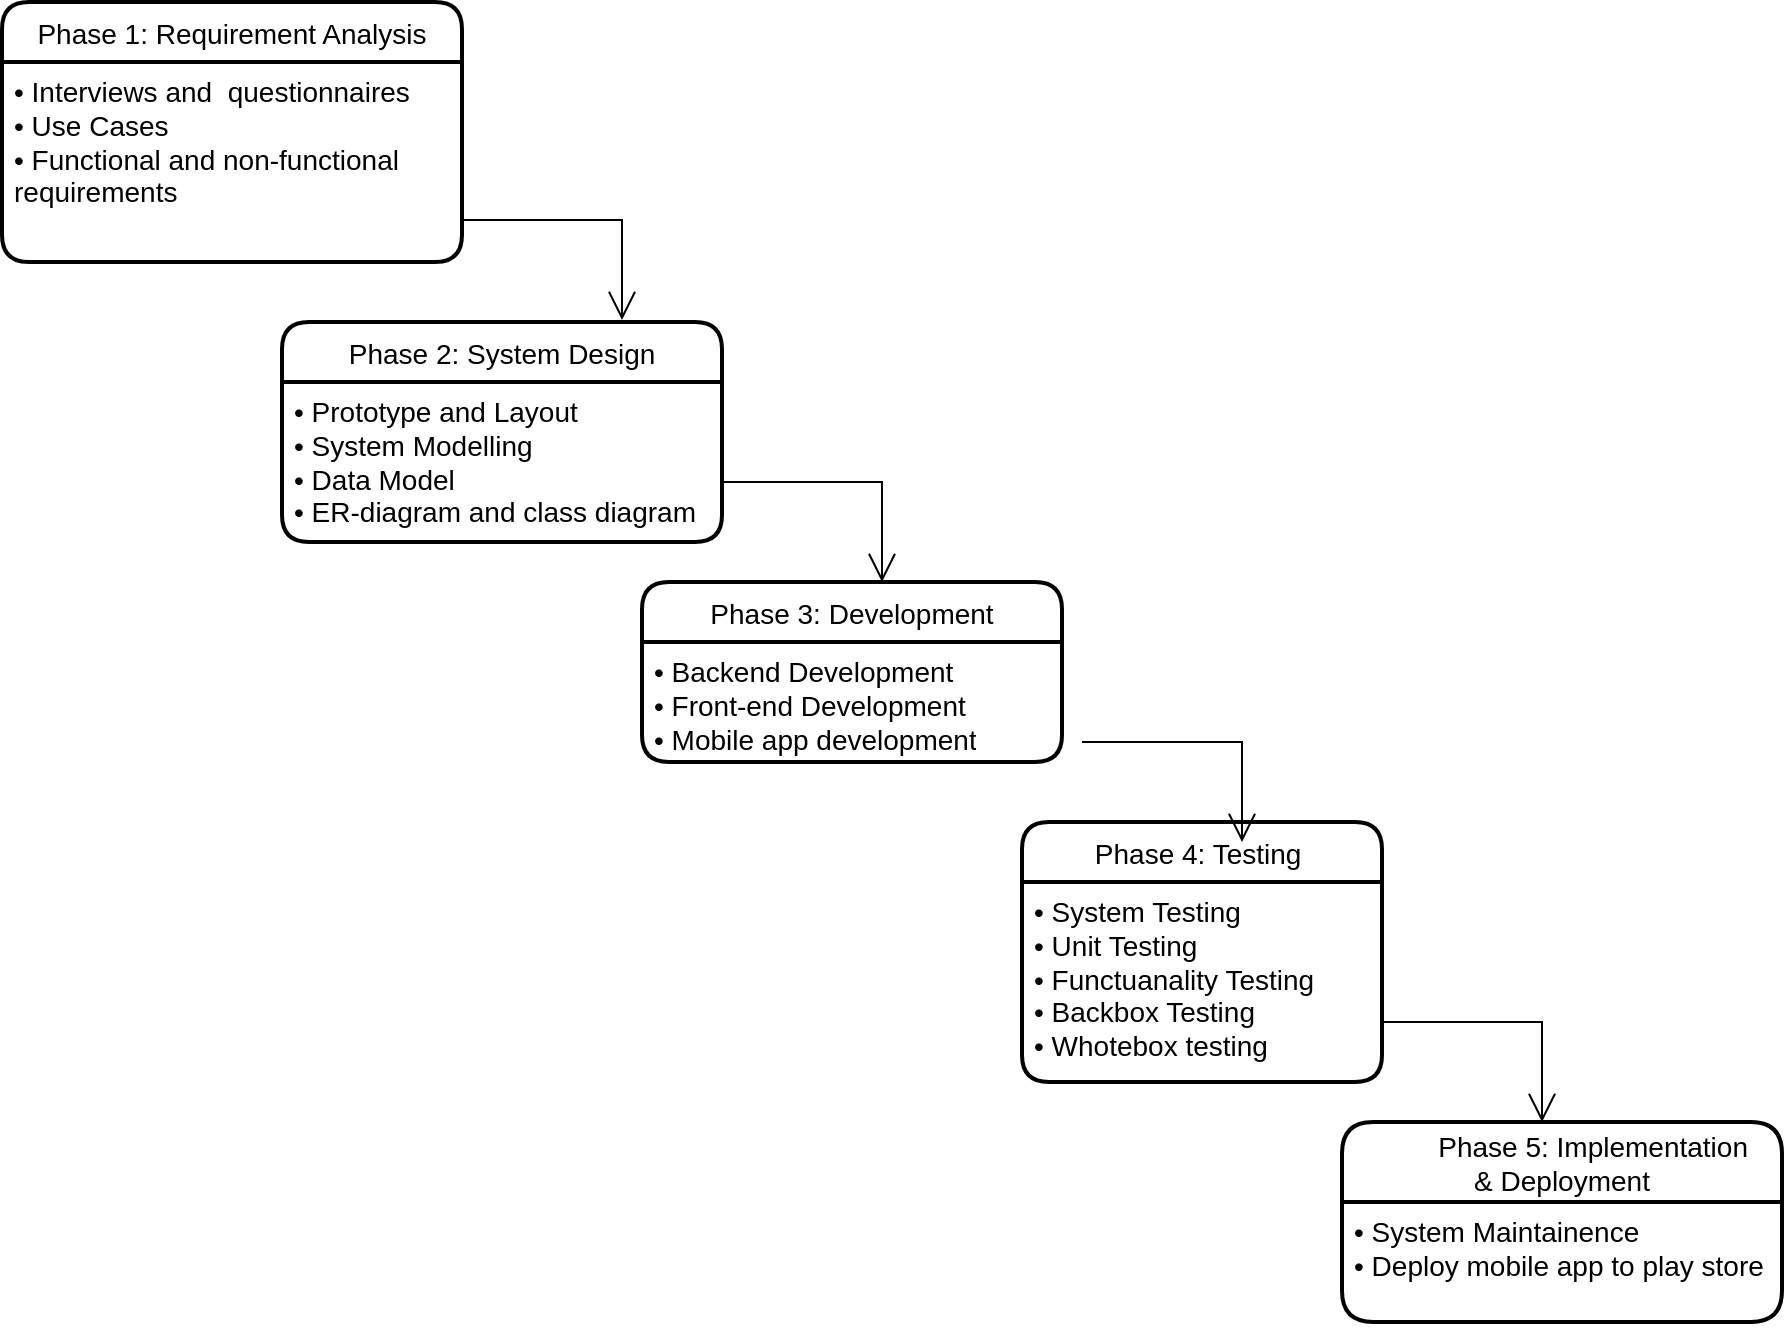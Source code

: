 <mxfile version="20.5.3" type="device"><diagram id="0zreygF-izeuX1uSXYz1" name="Page-1"><mxGraphModel dx="744" dy="341" grid="1" gridSize="10" guides="1" tooltips="1" connect="1" arrows="1" fold="1" page="1" pageScale="1" pageWidth="850" pageHeight="1100" math="0" shadow="0"><root><mxCell id="0"/><mxCell id="1" parent="0"/><mxCell id="VPGyUA_QLcQcJl_lHar7-1" value="Phase 1: Requirement Analysis" style="swimlane;childLayout=stackLayout;horizontal=1;startSize=30;horizontalStack=0;rounded=1;fontSize=14;fontStyle=0;strokeWidth=2;resizeParent=0;resizeLast=1;shadow=0;dashed=0;align=center;" vertex="1" parent="1"><mxGeometry x="130" y="10" width="230" height="130" as="geometry"/></mxCell><mxCell id="VPGyUA_QLcQcJl_lHar7-18" value="&lt;font style=&quot;font-size: 14px;&quot;&gt;• Interviews and&amp;nbsp; questionnaires&lt;br&gt;• Use Cases&lt;br&gt;• Functional and non-functional requirements&lt;/font&gt;" style="text;strokeColor=none;fillColor=none;align=left;verticalAlign=top;spacingLeft=4;spacingRight=4;overflow=hidden;rotatable=0;points=[[0,0.5],[1,0.5]];portConstraint=eastwest;whiteSpace=wrap;html=1;labelBackgroundColor=none;labelBorderColor=none;fontColor=default;" vertex="1" parent="VPGyUA_QLcQcJl_lHar7-1"><mxGeometry y="30" width="230" height="100" as="geometry"/></mxCell><mxCell id="VPGyUA_QLcQcJl_lHar7-6" value="Phase 2: System Design" style="swimlane;childLayout=stackLayout;horizontal=1;startSize=30;horizontalStack=0;rounded=1;fontSize=14;fontStyle=0;strokeWidth=2;resizeParent=0;resizeLast=1;shadow=0;dashed=0;align=center;" vertex="1" parent="1"><mxGeometry x="270" y="170" width="220" height="110" as="geometry"/></mxCell><mxCell id="VPGyUA_QLcQcJl_lHar7-8" value="Phase 3: Development" style="swimlane;childLayout=stackLayout;horizontal=1;startSize=30;horizontalStack=0;rounded=1;fontSize=14;fontStyle=0;strokeWidth=2;resizeParent=0;resizeLast=1;shadow=0;dashed=0;align=center;" vertex="1" parent="1"><mxGeometry x="450" y="300" width="210" height="90" as="geometry"/></mxCell><mxCell id="VPGyUA_QLcQcJl_lHar7-25" value="•&amp;nbsp;Backend Development&lt;br&gt;•&amp;nbsp;Front-end Development&lt;br&gt;•&amp;nbsp;Mobile app development" style="text;strokeColor=none;fillColor=none;align=left;verticalAlign=top;spacingLeft=4;spacingRight=4;overflow=hidden;rotatable=0;points=[[0,0.5],[1,0.5]];portConstraint=eastwest;whiteSpace=wrap;html=1;labelBackgroundColor=none;labelBorderColor=none;fontSize=14;fontColor=default;" vertex="1" parent="VPGyUA_QLcQcJl_lHar7-8"><mxGeometry y="30" width="210" height="60" as="geometry"/></mxCell><mxCell id="VPGyUA_QLcQcJl_lHar7-9" value="Phase 4: Testing " style="swimlane;childLayout=stackLayout;horizontal=1;startSize=30;horizontalStack=0;rounded=1;fontSize=14;fontStyle=0;strokeWidth=2;resizeParent=0;resizeLast=1;shadow=0;dashed=0;align=center;" vertex="1" parent="1"><mxGeometry x="640" y="420" width="180" height="130" as="geometry"/></mxCell><mxCell id="VPGyUA_QLcQcJl_lHar7-27" value="•&amp;nbsp;System Testing&lt;br&gt;•&amp;nbsp;Unit Testing&lt;br&gt;•&amp;nbsp;Functuanality Testing&lt;br&gt;•&amp;nbsp;Backbox Testing&lt;br&gt;•&amp;nbsp;Whotebox testing" style="text;strokeColor=none;fillColor=none;align=left;verticalAlign=top;spacingLeft=4;spacingRight=4;overflow=hidden;rotatable=0;points=[[0,0.5],[1,0.5]];portConstraint=eastwest;whiteSpace=wrap;html=1;labelBackgroundColor=none;labelBorderColor=none;fontSize=14;fontColor=default;" vertex="1" parent="VPGyUA_QLcQcJl_lHar7-9"><mxGeometry y="30" width="180" height="100" as="geometry"/></mxCell><mxCell id="VPGyUA_QLcQcJl_lHar7-10" value="        Phase 5: Implementation &#10;&amp; Deployment" style="swimlane;childLayout=stackLayout;horizontal=1;startSize=40;horizontalStack=0;rounded=1;fontSize=14;fontStyle=0;strokeWidth=2;resizeParent=0;resizeLast=1;shadow=0;dashed=0;align=center;arcSize=13;" vertex="1" parent="1"><mxGeometry x="800" y="570" width="220" height="100" as="geometry"/></mxCell><mxCell id="VPGyUA_QLcQcJl_lHar7-29" value="•&amp;nbsp;System Maintainence&lt;br&gt;•&amp;nbsp;Deploy mobile app to play store" style="text;strokeColor=none;fillColor=none;align=left;verticalAlign=top;spacingLeft=4;spacingRight=4;overflow=hidden;rotatable=0;points=[[0,0.5],[1,0.5]];portConstraint=eastwest;whiteSpace=wrap;html=1;labelBackgroundColor=none;labelBorderColor=none;fontSize=14;fontColor=default;" vertex="1" parent="VPGyUA_QLcQcJl_lHar7-10"><mxGeometry y="40" width="220" height="60" as="geometry"/></mxCell><mxCell id="VPGyUA_QLcQcJl_lHar7-23" value="" style="endArrow=open;endFill=1;endSize=12;html=1;rounded=0;fontSize=14;fontColor=default;" edge="1" parent="1"><mxGeometry width="160" relative="1" as="geometry"><mxPoint x="360" y="119" as="sourcePoint"/><mxPoint x="440" y="169" as="targetPoint"/><Array as="points"><mxPoint x="440" y="119"/></Array></mxGeometry></mxCell><mxCell id="VPGyUA_QLcQcJl_lHar7-24" value="" style="endArrow=open;endFill=1;endSize=12;html=1;rounded=0;fontSize=14;fontColor=default;" edge="1" parent="1"><mxGeometry width="160" relative="1" as="geometry"><mxPoint x="490" y="250" as="sourcePoint"/><mxPoint x="570" y="300" as="targetPoint"/><Array as="points"><mxPoint x="570" y="250"/></Array></mxGeometry></mxCell><mxCell id="VPGyUA_QLcQcJl_lHar7-26" value="" style="endArrow=open;endFill=1;endSize=12;html=1;rounded=0;fontSize=14;fontColor=default;" edge="1" parent="1"><mxGeometry width="160" relative="1" as="geometry"><mxPoint x="820" y="520" as="sourcePoint"/><mxPoint x="900" y="570" as="targetPoint"/><Array as="points"><mxPoint x="900" y="520"/></Array></mxGeometry></mxCell><mxCell id="VPGyUA_QLcQcJl_lHar7-19" value="•&amp;nbsp;Prototype and Layout&lt;br&gt;•&amp;nbsp;System Modelling&lt;br&gt;•&amp;nbsp;Data Model&lt;br&gt;•&amp;nbsp;ER-diagram and class diagram" style="text;strokeColor=none;fillColor=none;align=left;verticalAlign=top;spacingLeft=4;spacingRight=4;overflow=hidden;rotatable=0;points=[[0,0.5],[1,0.5]];portConstraint=eastwest;whiteSpace=wrap;html=1;labelBackgroundColor=none;labelBorderColor=none;fontSize=14;fontColor=default;" vertex="1" parent="1"><mxGeometry x="270" y="200" width="220" height="80" as="geometry"/></mxCell><mxCell id="VPGyUA_QLcQcJl_lHar7-28" value="" style="endArrow=open;endFill=1;endSize=12;html=1;rounded=0;fontSize=14;fontColor=default;" edge="1" parent="1"><mxGeometry width="160" relative="1" as="geometry"><mxPoint x="670" y="380" as="sourcePoint"/><mxPoint x="750" y="430" as="targetPoint"/><Array as="points"><mxPoint x="750" y="380"/></Array></mxGeometry></mxCell></root></mxGraphModel></diagram></mxfile>